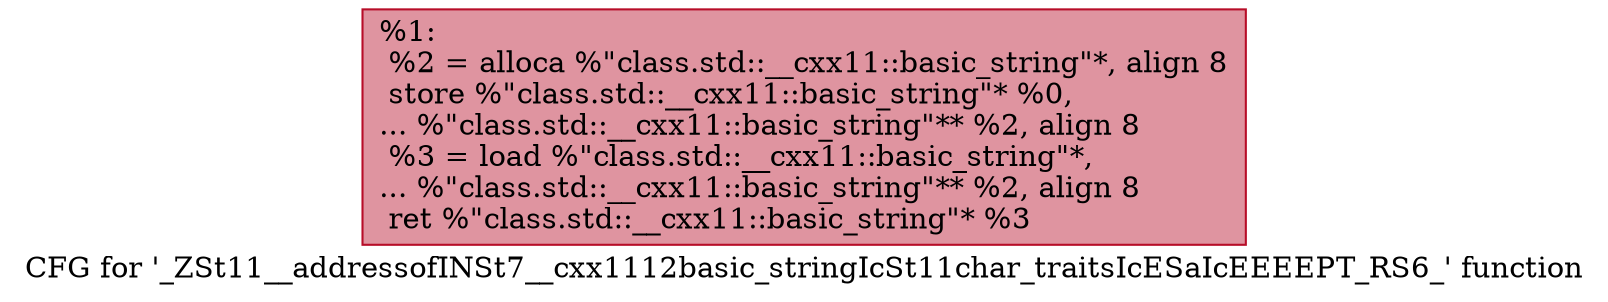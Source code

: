 digraph "CFG for '_ZSt11__addressofINSt7__cxx1112basic_stringIcSt11char_traitsIcESaIcEEEEPT_RS6_' function" {
	label="CFG for '_ZSt11__addressofINSt7__cxx1112basic_stringIcSt11char_traitsIcESaIcEEEEPT_RS6_' function";

	Node0x55a6f8c155b0 [shape=record,color="#b70d28ff", style=filled, fillcolor="#b70d2870",label="{%1:\l  %2 = alloca %\"class.std::__cxx11::basic_string\"*, align 8\l  store %\"class.std::__cxx11::basic_string\"* %0,\l... %\"class.std::__cxx11::basic_string\"** %2, align 8\l  %3 = load %\"class.std::__cxx11::basic_string\"*,\l... %\"class.std::__cxx11::basic_string\"** %2, align 8\l  ret %\"class.std::__cxx11::basic_string\"* %3\l}"];
}
